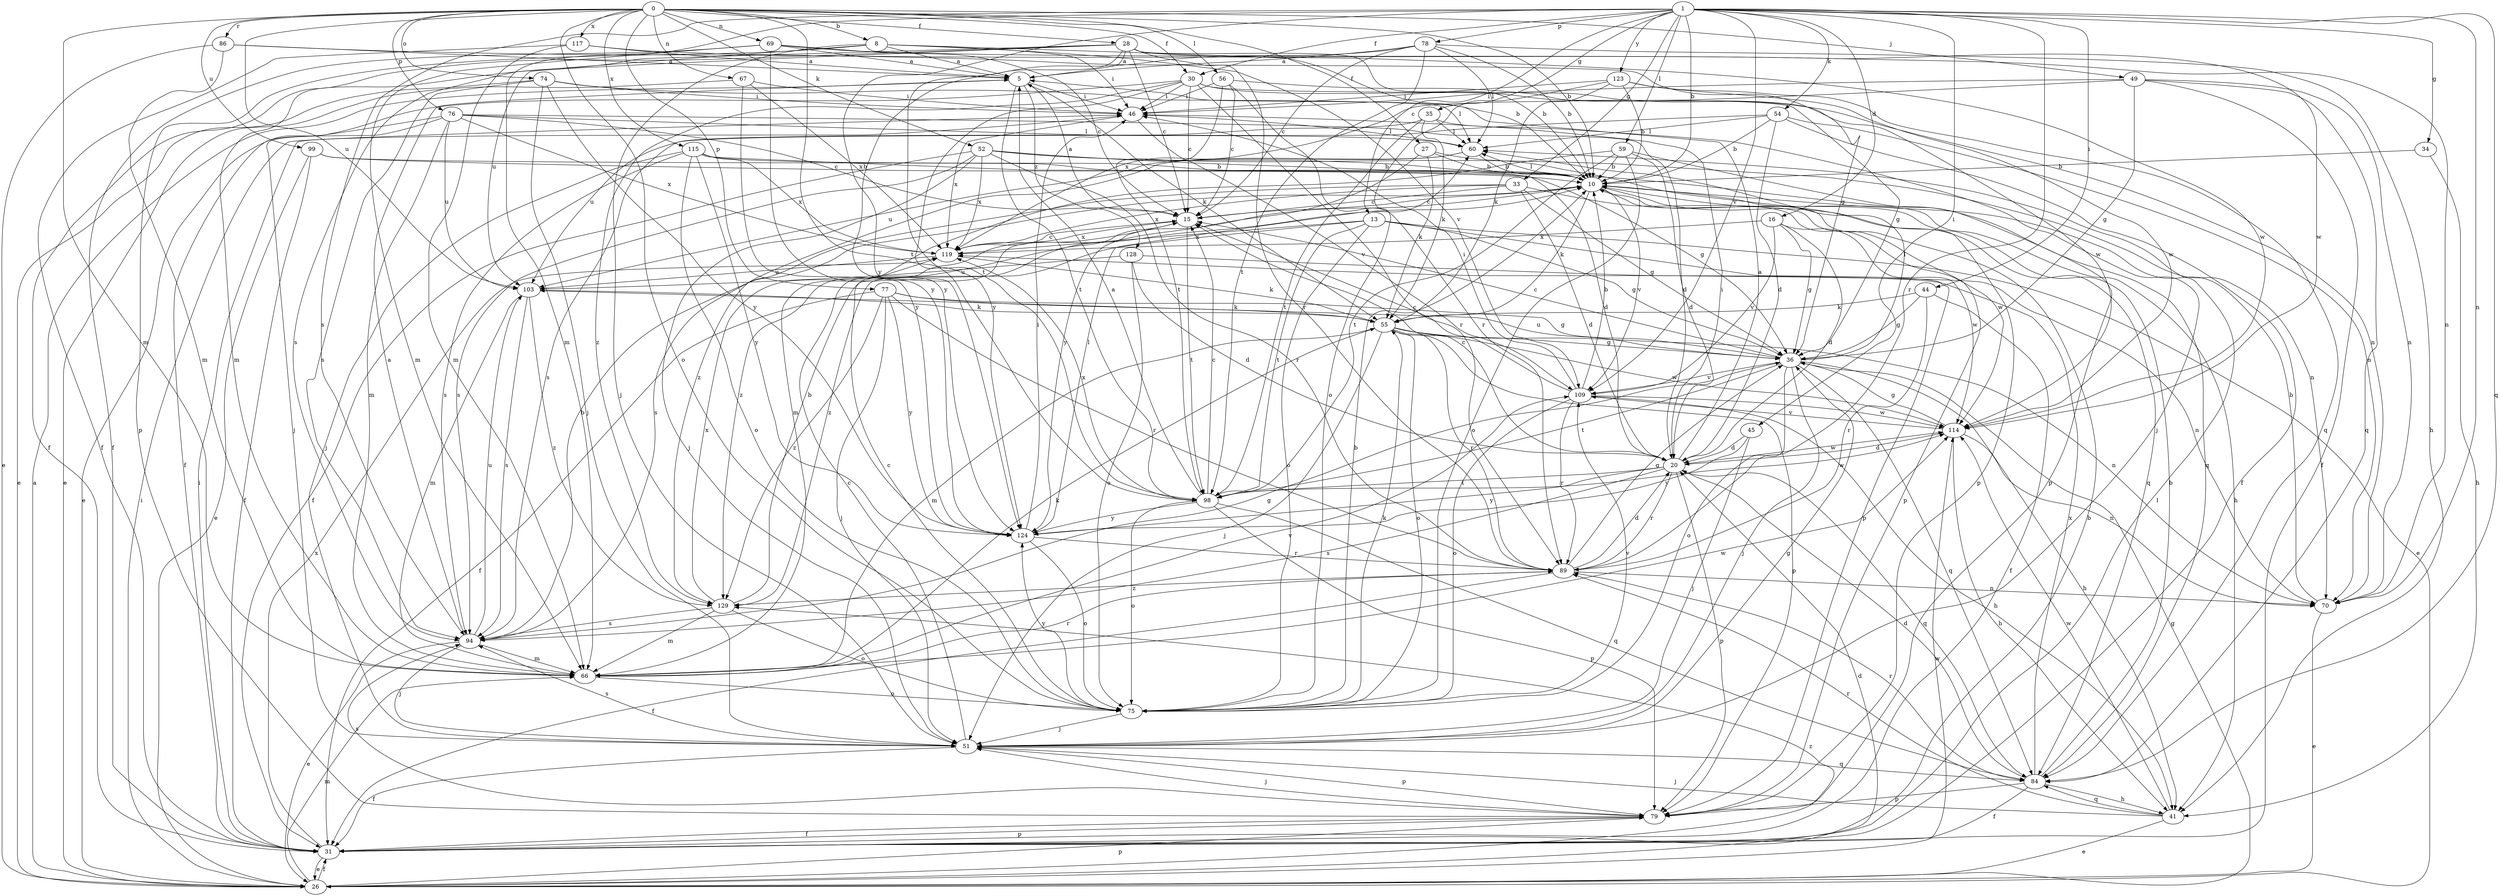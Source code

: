 strict digraph  {
0;
1;
5;
8;
10;
13;
15;
16;
20;
26;
27;
28;
30;
31;
33;
34;
35;
36;
41;
44;
45;
46;
49;
51;
52;
54;
55;
56;
59;
60;
66;
67;
69;
70;
74;
75;
76;
77;
78;
79;
84;
86;
89;
94;
98;
99;
103;
109;
114;
115;
117;
119;
123;
124;
128;
129;
0 -> 8  [label=b];
0 -> 10  [label=b];
0 -> 27  [label=f];
0 -> 28  [label=f];
0 -> 30  [label=f];
0 -> 49  [label=j];
0 -> 52  [label=k];
0 -> 56  [label=l];
0 -> 66  [label=m];
0 -> 67  [label=n];
0 -> 69  [label=n];
0 -> 74  [label=o];
0 -> 75  [label=o];
0 -> 76  [label=p];
0 -> 77  [label=p];
0 -> 86  [label=r];
0 -> 98  [label=t];
0 -> 99  [label=u];
0 -> 103  [label=u];
0 -> 115  [label=x];
0 -> 117  [label=x];
1 -> 10  [label=b];
1 -> 13  [label=c];
1 -> 16  [label=d];
1 -> 30  [label=f];
1 -> 33  [label=g];
1 -> 34  [label=g];
1 -> 35  [label=g];
1 -> 44  [label=i];
1 -> 45  [label=i];
1 -> 54  [label=k];
1 -> 59  [label=l];
1 -> 66  [label=m];
1 -> 70  [label=n];
1 -> 78  [label=p];
1 -> 84  [label=q];
1 -> 89  [label=r];
1 -> 94  [label=s];
1 -> 109  [label=v];
1 -> 123  [label=y];
1 -> 124  [label=y];
5 -> 46  [label=i];
5 -> 55  [label=k];
5 -> 98  [label=t];
5 -> 128  [label=z];
8 -> 5  [label=a];
8 -> 10  [label=b];
8 -> 46  [label=i];
8 -> 51  [label=j];
8 -> 79  [label=p];
8 -> 94  [label=s];
8 -> 109  [label=v];
10 -> 15  [label=c];
10 -> 41  [label=h];
10 -> 55  [label=k];
10 -> 60  [label=l];
10 -> 79  [label=p];
10 -> 84  [label=q];
10 -> 109  [label=v];
10 -> 129  [label=z];
13 -> 26  [label=e];
13 -> 36  [label=g];
13 -> 75  [label=o];
13 -> 79  [label=p];
13 -> 98  [label=t];
13 -> 119  [label=x];
13 -> 129  [label=z];
15 -> 5  [label=a];
15 -> 98  [label=t];
15 -> 119  [label=x];
16 -> 20  [label=d];
16 -> 36  [label=g];
16 -> 109  [label=v];
16 -> 114  [label=w];
16 -> 119  [label=x];
20 -> 5  [label=a];
20 -> 15  [label=c];
20 -> 46  [label=i];
20 -> 79  [label=p];
20 -> 84  [label=q];
20 -> 89  [label=r];
20 -> 94  [label=s];
20 -> 98  [label=t];
20 -> 114  [label=w];
20 -> 124  [label=y];
26 -> 5  [label=a];
26 -> 20  [label=d];
26 -> 31  [label=f];
26 -> 36  [label=g];
26 -> 46  [label=i];
26 -> 66  [label=m];
26 -> 79  [label=p];
26 -> 114  [label=w];
26 -> 129  [label=z];
27 -> 10  [label=b];
27 -> 55  [label=k];
27 -> 79  [label=p];
27 -> 124  [label=y];
28 -> 5  [label=a];
28 -> 10  [label=b];
28 -> 15  [label=c];
28 -> 31  [label=f];
28 -> 66  [label=m];
28 -> 89  [label=r];
28 -> 98  [label=t];
28 -> 103  [label=u];
28 -> 114  [label=w];
30 -> 15  [label=c];
30 -> 31  [label=f];
30 -> 36  [label=g];
30 -> 46  [label=i];
30 -> 70  [label=n];
30 -> 89  [label=r];
30 -> 124  [label=y];
30 -> 129  [label=z];
31 -> 10  [label=b];
31 -> 26  [label=e];
31 -> 46  [label=i];
31 -> 60  [label=l];
31 -> 79  [label=p];
31 -> 119  [label=x];
33 -> 15  [label=c];
33 -> 20  [label=d];
33 -> 36  [label=g];
33 -> 94  [label=s];
33 -> 114  [label=w];
33 -> 119  [label=x];
34 -> 10  [label=b];
34 -> 41  [label=h];
35 -> 51  [label=j];
35 -> 55  [label=k];
35 -> 60  [label=l];
35 -> 94  [label=s];
35 -> 98  [label=t];
36 -> 15  [label=c];
36 -> 41  [label=h];
36 -> 51  [label=j];
36 -> 60  [label=l];
36 -> 75  [label=o];
36 -> 84  [label=q];
36 -> 98  [label=t];
36 -> 103  [label=u];
36 -> 109  [label=v];
41 -> 26  [label=e];
41 -> 51  [label=j];
41 -> 84  [label=q];
41 -> 89  [label=r];
41 -> 114  [label=w];
44 -> 31  [label=f];
44 -> 36  [label=g];
44 -> 55  [label=k];
44 -> 89  [label=r];
45 -> 20  [label=d];
45 -> 51  [label=j];
45 -> 124  [label=y];
46 -> 60  [label=l];
46 -> 109  [label=v];
46 -> 119  [label=x];
49 -> 31  [label=f];
49 -> 36  [label=g];
49 -> 46  [label=i];
49 -> 70  [label=n];
49 -> 84  [label=q];
49 -> 119  [label=x];
51 -> 15  [label=c];
51 -> 31  [label=f];
51 -> 36  [label=g];
51 -> 79  [label=p];
51 -> 84  [label=q];
51 -> 94  [label=s];
52 -> 10  [label=b];
52 -> 31  [label=f];
52 -> 51  [label=j];
52 -> 70  [label=n];
52 -> 84  [label=q];
52 -> 89  [label=r];
52 -> 94  [label=s];
52 -> 119  [label=x];
54 -> 10  [label=b];
54 -> 20  [label=d];
54 -> 31  [label=f];
54 -> 60  [label=l];
54 -> 70  [label=n];
54 -> 103  [label=u];
55 -> 36  [label=g];
55 -> 51  [label=j];
55 -> 66  [label=m];
55 -> 70  [label=n];
55 -> 75  [label=o];
55 -> 79  [label=p];
55 -> 89  [label=r];
55 -> 114  [label=w];
56 -> 15  [label=c];
56 -> 46  [label=i];
56 -> 89  [label=r];
56 -> 98  [label=t];
56 -> 114  [label=w];
59 -> 10  [label=b];
59 -> 20  [label=d];
59 -> 66  [label=m];
59 -> 75  [label=o];
59 -> 79  [label=p];
59 -> 98  [label=t];
60 -> 10  [label=b];
60 -> 103  [label=u];
60 -> 129  [label=z];
66 -> 55  [label=k];
66 -> 75  [label=o];
66 -> 89  [label=r];
66 -> 109  [label=v];
66 -> 114  [label=w];
67 -> 26  [label=e];
67 -> 46  [label=i];
67 -> 119  [label=x];
67 -> 124  [label=y];
69 -> 5  [label=a];
69 -> 15  [label=c];
69 -> 31  [label=f];
69 -> 66  [label=m];
69 -> 114  [label=w];
69 -> 124  [label=y];
70 -> 10  [label=b];
70 -> 26  [label=e];
74 -> 26  [label=e];
74 -> 46  [label=i];
74 -> 51  [label=j];
74 -> 60  [label=l];
74 -> 94  [label=s];
74 -> 124  [label=y];
75 -> 10  [label=b];
75 -> 15  [label=c];
75 -> 51  [label=j];
75 -> 55  [label=k];
75 -> 109  [label=v];
75 -> 124  [label=y];
76 -> 15  [label=c];
76 -> 20  [label=d];
76 -> 26  [label=e];
76 -> 51  [label=j];
76 -> 60  [label=l];
76 -> 66  [label=m];
76 -> 103  [label=u];
76 -> 119  [label=x];
77 -> 31  [label=f];
77 -> 36  [label=g];
77 -> 51  [label=j];
77 -> 55  [label=k];
77 -> 89  [label=r];
77 -> 124  [label=y];
77 -> 129  [label=z];
78 -> 5  [label=a];
78 -> 10  [label=b];
78 -> 15  [label=c];
78 -> 41  [label=h];
78 -> 60  [label=l];
78 -> 98  [label=t];
78 -> 124  [label=y];
79 -> 31  [label=f];
79 -> 51  [label=j];
79 -> 94  [label=s];
84 -> 10  [label=b];
84 -> 20  [label=d];
84 -> 31  [label=f];
84 -> 41  [label=h];
84 -> 79  [label=p];
84 -> 89  [label=r];
84 -> 119  [label=x];
86 -> 5  [label=a];
86 -> 26  [label=e];
86 -> 36  [label=g];
86 -> 66  [label=m];
89 -> 20  [label=d];
89 -> 31  [label=f];
89 -> 36  [label=g];
89 -> 70  [label=n];
89 -> 129  [label=z];
94 -> 5  [label=a];
94 -> 10  [label=b];
94 -> 26  [label=e];
94 -> 36  [label=g];
94 -> 51  [label=j];
94 -> 66  [label=m];
94 -> 103  [label=u];
98 -> 5  [label=a];
98 -> 15  [label=c];
98 -> 75  [label=o];
98 -> 79  [label=p];
98 -> 84  [label=q];
98 -> 114  [label=w];
98 -> 119  [label=x];
98 -> 124  [label=y];
99 -> 10  [label=b];
99 -> 26  [label=e];
99 -> 31  [label=f];
99 -> 36  [label=g];
103 -> 55  [label=k];
103 -> 66  [label=m];
103 -> 94  [label=s];
103 -> 129  [label=z];
109 -> 10  [label=b];
109 -> 15  [label=c];
109 -> 41  [label=h];
109 -> 46  [label=i];
109 -> 75  [label=o];
109 -> 89  [label=r];
109 -> 114  [label=w];
114 -> 20  [label=d];
114 -> 36  [label=g];
114 -> 41  [label=h];
114 -> 70  [label=n];
114 -> 109  [label=v];
115 -> 10  [label=b];
115 -> 20  [label=d];
115 -> 51  [label=j];
115 -> 75  [label=o];
115 -> 94  [label=s];
115 -> 119  [label=x];
115 -> 124  [label=y];
117 -> 5  [label=a];
117 -> 31  [label=f];
117 -> 66  [label=m];
117 -> 70  [label=n];
119 -> 15  [label=c];
119 -> 55  [label=k];
119 -> 103  [label=u];
123 -> 10  [label=b];
123 -> 46  [label=i];
123 -> 55  [label=k];
123 -> 75  [label=o];
123 -> 84  [label=q];
123 -> 114  [label=w];
124 -> 46  [label=i];
124 -> 60  [label=l];
124 -> 75  [label=o];
124 -> 89  [label=r];
128 -> 20  [label=d];
128 -> 70  [label=n];
128 -> 75  [label=o];
128 -> 103  [label=u];
129 -> 10  [label=b];
129 -> 66  [label=m];
129 -> 75  [label=o];
129 -> 94  [label=s];
129 -> 119  [label=x];
}
